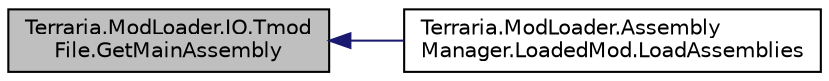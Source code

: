 digraph "Terraria.ModLoader.IO.TmodFile.GetMainAssembly"
{
  edge [fontname="Helvetica",fontsize="10",labelfontname="Helvetica",labelfontsize="10"];
  node [fontname="Helvetica",fontsize="10",shape=record];
  rankdir="LR";
  Node8 [label="Terraria.ModLoader.IO.Tmod\lFile.GetMainAssembly",height=0.2,width=0.4,color="black", fillcolor="grey75", style="filled", fontcolor="black"];
  Node8 -> Node9 [dir="back",color="midnightblue",fontsize="10",style="solid",fontname="Helvetica"];
  Node9 [label="Terraria.ModLoader.Assembly\lManager.LoadedMod.LoadAssemblies",height=0.2,width=0.4,color="black", fillcolor="white", style="filled",URL="$class_terraria_1_1_mod_loader_1_1_assembly_manager_1_1_loaded_mod.html#ad406f52f32b86d42353ef40f2c4936f7"];
}

